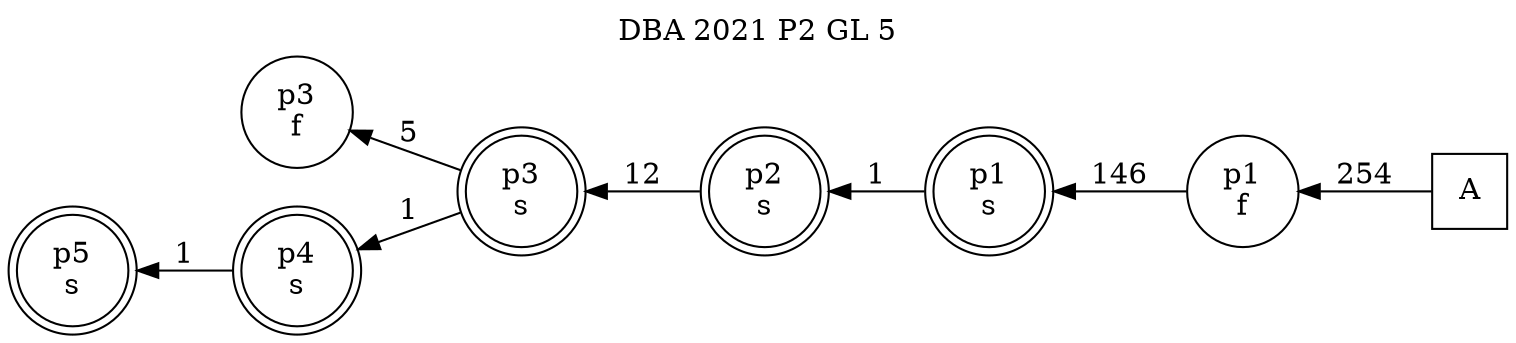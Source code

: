 digraph DBA_2021_P2_GL_5_GOOD {
labelloc="tl"
label= " DBA 2021 P2 GL 5 "
rankdir="RL";
"A" [shape="square" label="A"]
"p1_f" [shape="circle" label="p1
f"]
"p1_s" [shape="doublecircle" label="p1
s"]
"p2_s" [shape="doublecircle" label="p2
s"]
"p3_s" [shape="doublecircle" label="p3
s"]
"p3_f" [shape="circle" label="p3
f"]
"p4_s" [shape="doublecircle" label="p4
s"]
"p5_s" [shape="doublecircle" label="p5
s"]
"A" -> "p1_f" [ label=254]
"p1_f" -> "p1_s" [ label=146]
"p1_s" -> "p2_s" [ label=1]
"p2_s" -> "p3_s" [ label=12]
"p3_s" -> "p3_f" [ label=5]
"p3_s" -> "p4_s" [ label=1]
"p4_s" -> "p5_s" [ label=1]
}
